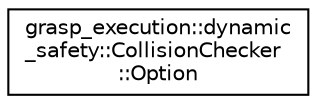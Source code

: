 digraph "Graphical Class Hierarchy"
{
 // LATEX_PDF_SIZE
  edge [fontname="Helvetica",fontsize="10",labelfontname="Helvetica",labelfontsize="10"];
  node [fontname="Helvetica",fontsize="10",shape=record];
  rankdir="LR";
  Node0 [label="grasp_execution::dynamic\l_safety::CollisionChecker\l::Option",height=0.2,width=0.4,color="black", fillcolor="white", style="filled",URL="$structgrasp__execution_1_1dynamic__safety_1_1CollisionChecker_1_1Option.html",tooltip="Collision checker options."];
}
